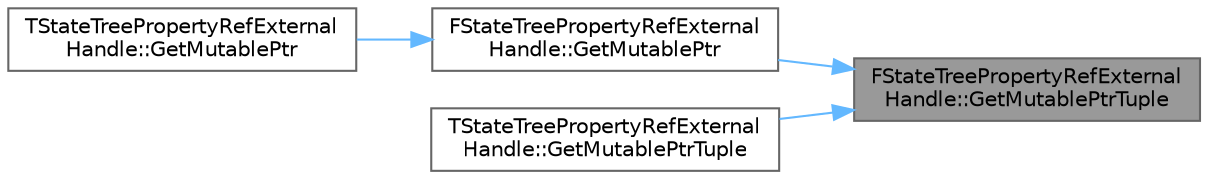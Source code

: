 digraph "FStateTreePropertyRefExternalHandle::GetMutablePtrTuple"
{
 // INTERACTIVE_SVG=YES
 // LATEX_PDF_SIZE
  bgcolor="transparent";
  edge [fontname=Helvetica,fontsize=10,labelfontname=Helvetica,labelfontsize=10];
  node [fontname=Helvetica,fontsize=10,shape=box,height=0.2,width=0.4];
  rankdir="RL";
  Node1 [id="Node000001",label="FStateTreePropertyRefExternal\lHandle::GetMutablePtrTuple",height=0.2,width=0.4,color="gray40", fillcolor="grey60", style="filled", fontcolor="black",tooltip=" "];
  Node1 -> Node2 [id="edge1_Node000001_Node000002",dir="back",color="steelblue1",style="solid",tooltip=" "];
  Node2 [id="Node000002",label="FStateTreePropertyRefExternal\lHandle::GetMutablePtr",height=0.2,width=0.4,color="grey40", fillcolor="white", style="filled",URL="$d4/db1/structFStateTreePropertyRefExternalHandle.html#a6c95e501ea39b8aabd02097101516f01",tooltip=" "];
  Node2 -> Node3 [id="edge2_Node000002_Node000003",dir="back",color="steelblue1",style="solid",tooltip=" "];
  Node3 [id="Node000003",label="TStateTreePropertyRefExternal\lHandle::GetMutablePtr",height=0.2,width=0.4,color="grey40", fillcolor="white", style="filled",URL="$d2/d1e/structTStateTreePropertyRefExternalHandle.html#a38c5ce6925aeb58432e387866832c5f6",tooltip=" "];
  Node1 -> Node4 [id="edge3_Node000001_Node000004",dir="back",color="steelblue1",style="solid",tooltip=" "];
  Node4 [id="Node000004",label="TStateTreePropertyRefExternal\lHandle::GetMutablePtrTuple",height=0.2,width=0.4,color="grey40", fillcolor="white", style="filled",URL="$d2/d1e/structTStateTreePropertyRefExternalHandle.html#af0994da7b8df34dac306fef1a6973894",tooltip=" "];
}
